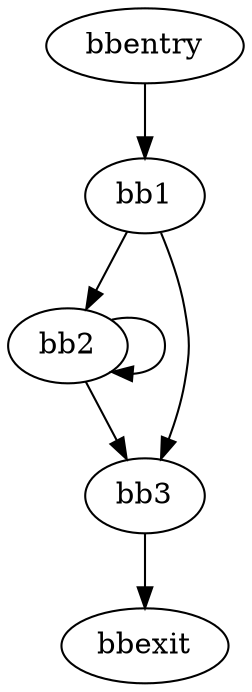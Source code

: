 digraph isqrt {
    bbentry -> bb1;
    bb1 -> bb2;
    bb1 -> bb3;
    bb2 -> bb2;
    bb2 -> bb3;
    bb3 -> bbexit;
}
digraph prime {
    bbentry -> bb5;
    bb5 -> bb6;
    bb5 -> bb7;
    bb6 -> bbexit;
    bb7 -> bb8;
    bb7 -> bb12;
    bb8 -> bb9;
    bb8 -> bb10;
    bb9 -> bbexit;
    bb10 -> bb11;
    bb11 -> bb8;
    bb11 -> bb12;
    bb12 -> bbexit;
}
digraph main {
    bbentry -> bb14;
    bb14 -> bb15;
    bb14 -> bb19;
    bb15 -> bb16;
    bb15 -> bb17;
    bb16 -> bb18;
    bb17 -> bb18;
    bb18 -> bb15;
    bb18 -> bb19;
    bb19 -> bbexit;
}
